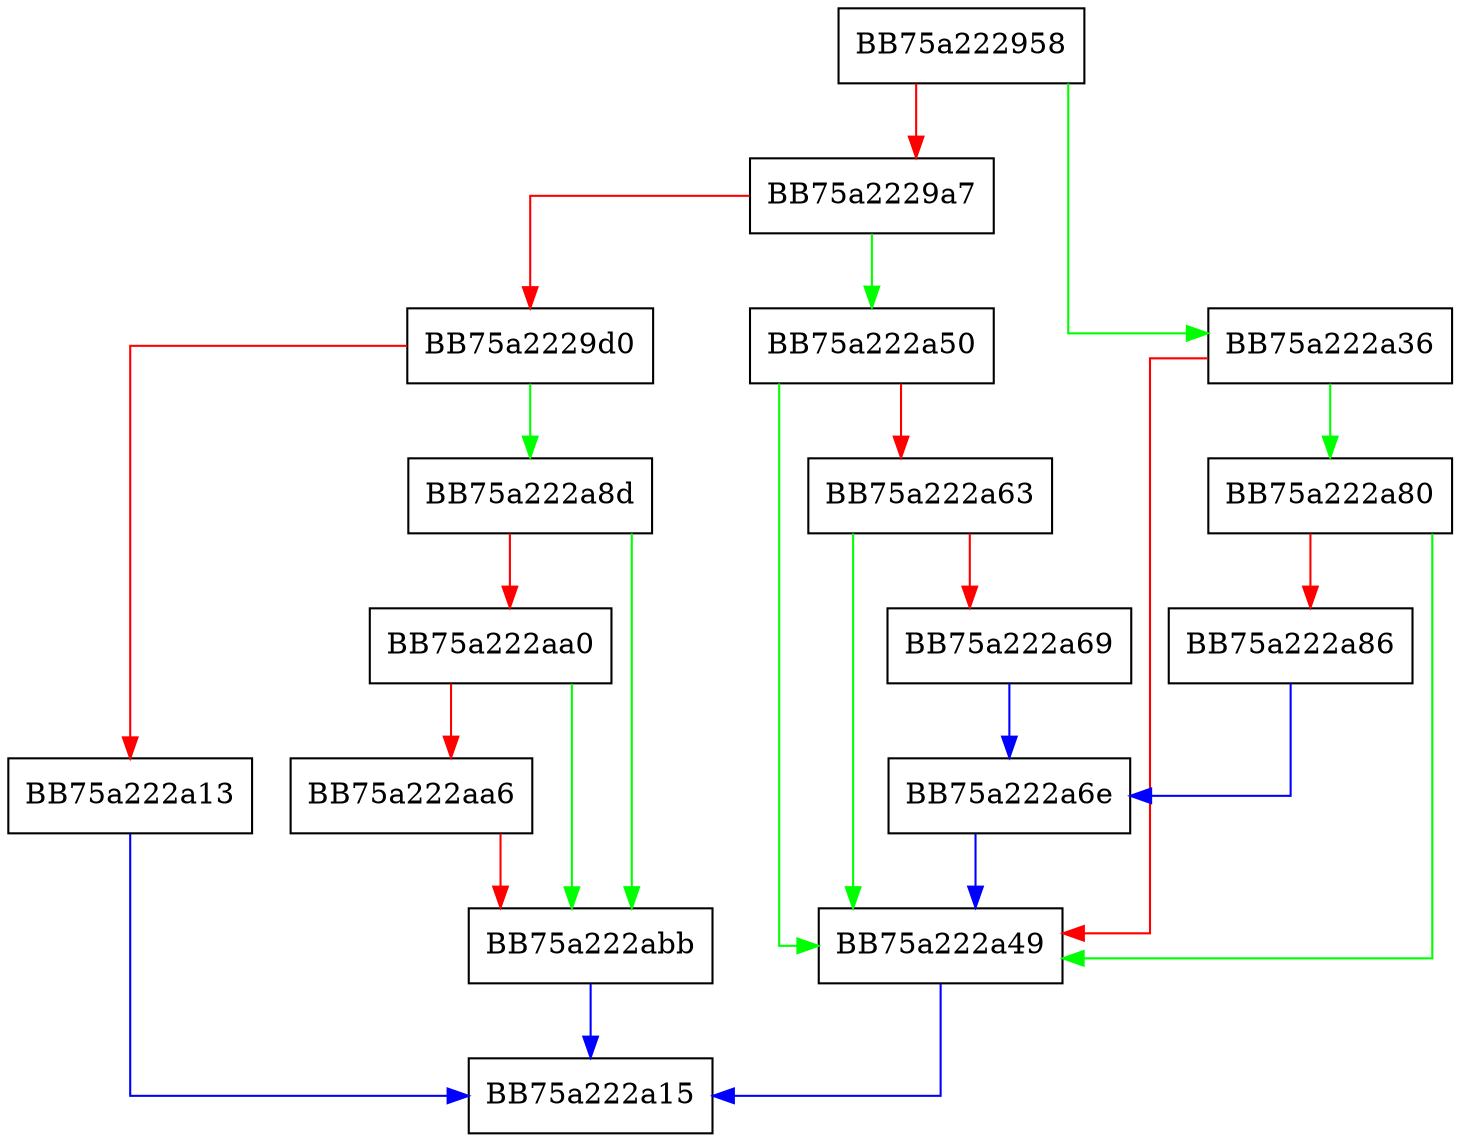 digraph GetConnectionString {
  node [shape="box"];
  graph [splines=ortho];
  BB75a222958 -> BB75a222a36 [color="green"];
  BB75a222958 -> BB75a2229a7 [color="red"];
  BB75a2229a7 -> BB75a222a50 [color="green"];
  BB75a2229a7 -> BB75a2229d0 [color="red"];
  BB75a2229d0 -> BB75a222a8d [color="green"];
  BB75a2229d0 -> BB75a222a13 [color="red"];
  BB75a222a13 -> BB75a222a15 [color="blue"];
  BB75a222a36 -> BB75a222a80 [color="green"];
  BB75a222a36 -> BB75a222a49 [color="red"];
  BB75a222a49 -> BB75a222a15 [color="blue"];
  BB75a222a50 -> BB75a222a49 [color="green"];
  BB75a222a50 -> BB75a222a63 [color="red"];
  BB75a222a63 -> BB75a222a49 [color="green"];
  BB75a222a63 -> BB75a222a69 [color="red"];
  BB75a222a69 -> BB75a222a6e [color="blue"];
  BB75a222a6e -> BB75a222a49 [color="blue"];
  BB75a222a80 -> BB75a222a49 [color="green"];
  BB75a222a80 -> BB75a222a86 [color="red"];
  BB75a222a86 -> BB75a222a6e [color="blue"];
  BB75a222a8d -> BB75a222abb [color="green"];
  BB75a222a8d -> BB75a222aa0 [color="red"];
  BB75a222aa0 -> BB75a222abb [color="green"];
  BB75a222aa0 -> BB75a222aa6 [color="red"];
  BB75a222aa6 -> BB75a222abb [color="red"];
  BB75a222abb -> BB75a222a15 [color="blue"];
}
